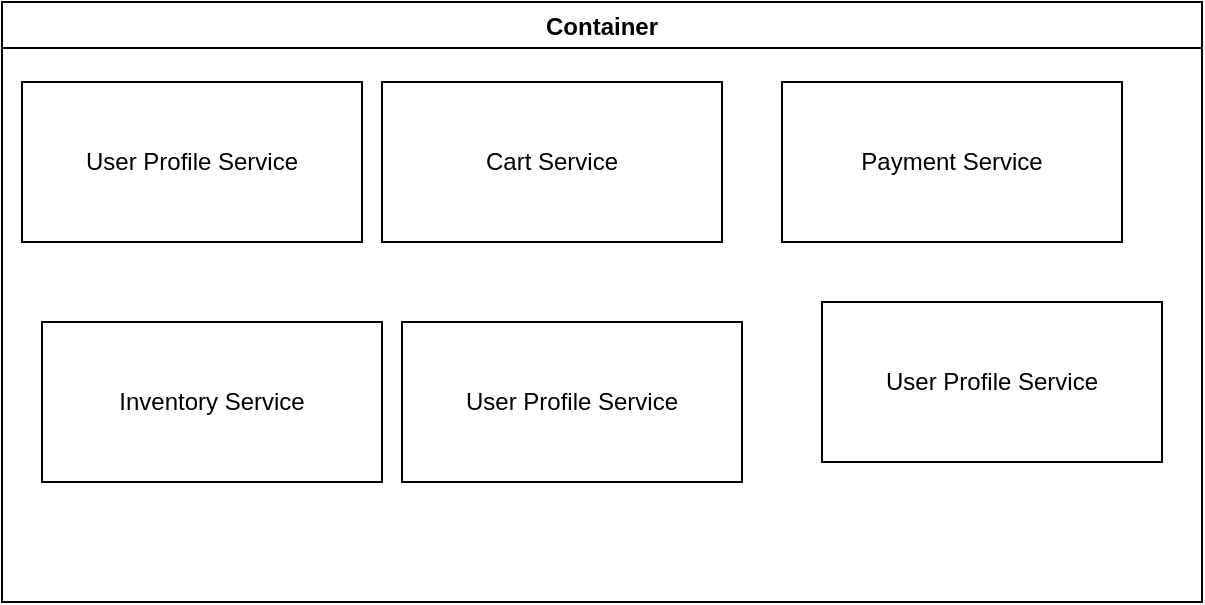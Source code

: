 <mxfile version="20.1.1" type="github">
  <diagram id="aAfQPoBQMi6JrCPyjAyX" name="Page-1">
    <mxGraphModel dx="868" dy="450" grid="1" gridSize="10" guides="1" tooltips="1" connect="1" arrows="1" fold="1" page="1" pageScale="1" pageWidth="827" pageHeight="1169" math="0" shadow="0">
      <root>
        <mxCell id="0" />
        <mxCell id="1" parent="0" />
        <mxCell id="EwMfzWcEn_94j8ixZ7ZM-9" value="Container" style="swimlane;startSize=23;" vertex="1" parent="1">
          <mxGeometry x="70" y="50" width="600" height="300" as="geometry" />
        </mxCell>
        <mxCell id="EwMfzWcEn_94j8ixZ7ZM-1" value="User Profile Service" style="rounded=0;whiteSpace=wrap;html=1;" vertex="1" parent="EwMfzWcEn_94j8ixZ7ZM-9">
          <mxGeometry x="10" y="40" width="170" height="80" as="geometry" />
        </mxCell>
        <mxCell id="EwMfzWcEn_94j8ixZ7ZM-15" value="Cart Service" style="rounded=0;whiteSpace=wrap;html=1;" vertex="1" parent="EwMfzWcEn_94j8ixZ7ZM-9">
          <mxGeometry x="190" y="40" width="170" height="80" as="geometry" />
        </mxCell>
        <mxCell id="EwMfzWcEn_94j8ixZ7ZM-14" value="Payment Service" style="rounded=0;whiteSpace=wrap;html=1;" vertex="1" parent="EwMfzWcEn_94j8ixZ7ZM-9">
          <mxGeometry x="390" y="40" width="170" height="80" as="geometry" />
        </mxCell>
        <mxCell id="EwMfzWcEn_94j8ixZ7ZM-13" value="Inventory Service" style="rounded=0;whiteSpace=wrap;html=1;" vertex="1" parent="EwMfzWcEn_94j8ixZ7ZM-9">
          <mxGeometry x="20" y="160" width="170" height="80" as="geometry" />
        </mxCell>
        <mxCell id="EwMfzWcEn_94j8ixZ7ZM-12" value="User Profile Service" style="rounded=0;whiteSpace=wrap;html=1;" vertex="1" parent="EwMfzWcEn_94j8ixZ7ZM-9">
          <mxGeometry x="200" y="160" width="170" height="80" as="geometry" />
        </mxCell>
        <mxCell id="EwMfzWcEn_94j8ixZ7ZM-11" value="User Profile Service" style="rounded=0;whiteSpace=wrap;html=1;" vertex="1" parent="EwMfzWcEn_94j8ixZ7ZM-9">
          <mxGeometry x="410" y="150" width="170" height="80" as="geometry" />
        </mxCell>
      </root>
    </mxGraphModel>
  </diagram>
</mxfile>
